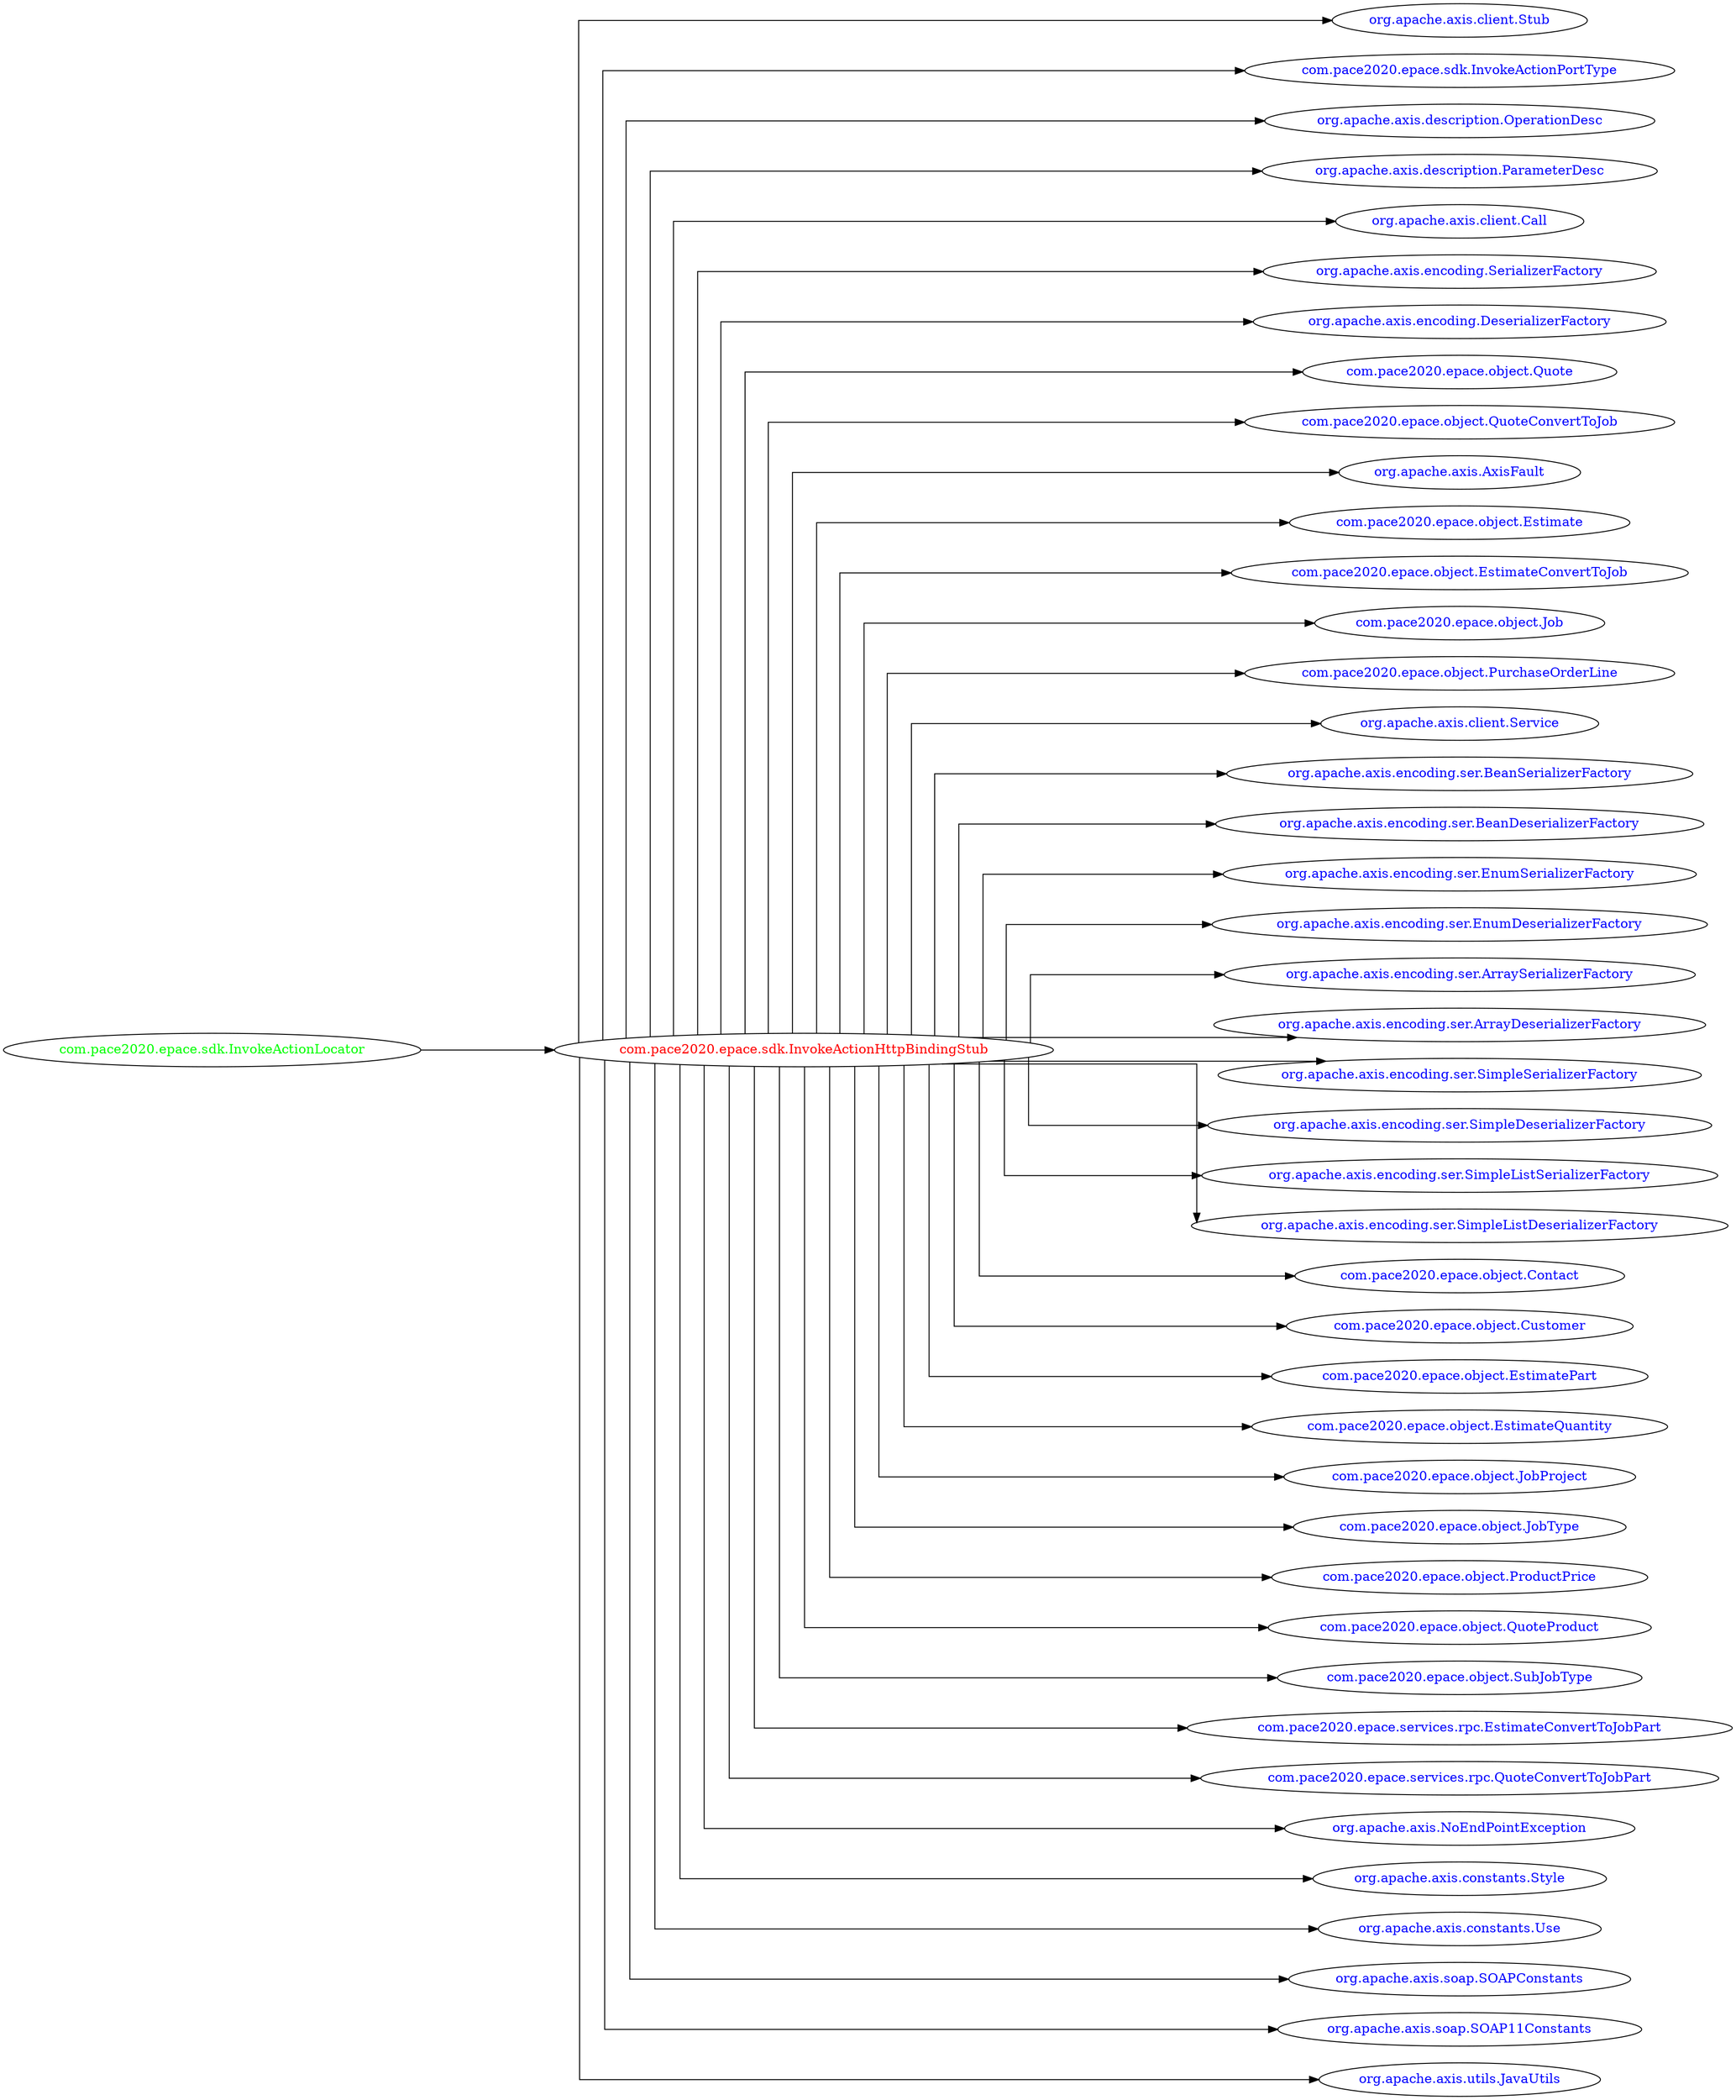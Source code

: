 digraph dependencyGraph {
 concentrate=true;
 ranksep="2.0";
 rankdir="LR"; 
 splines="ortho";
"com.pace2020.epace.sdk.InvokeActionHttpBindingStub" [fontcolor="red"];
"org.apache.axis.client.Stub" [ fontcolor="blue" ];
"com.pace2020.epace.sdk.InvokeActionHttpBindingStub"->"org.apache.axis.client.Stub";
"com.pace2020.epace.sdk.InvokeActionPortType" [ fontcolor="blue" ];
"com.pace2020.epace.sdk.InvokeActionHttpBindingStub"->"com.pace2020.epace.sdk.InvokeActionPortType";
"org.apache.axis.description.OperationDesc" [ fontcolor="blue" ];
"com.pace2020.epace.sdk.InvokeActionHttpBindingStub"->"org.apache.axis.description.OperationDesc";
"org.apache.axis.description.ParameterDesc" [ fontcolor="blue" ];
"com.pace2020.epace.sdk.InvokeActionHttpBindingStub"->"org.apache.axis.description.ParameterDesc";
"org.apache.axis.client.Call" [ fontcolor="blue" ];
"com.pace2020.epace.sdk.InvokeActionHttpBindingStub"->"org.apache.axis.client.Call";
"org.apache.axis.encoding.SerializerFactory" [ fontcolor="blue" ];
"com.pace2020.epace.sdk.InvokeActionHttpBindingStub"->"org.apache.axis.encoding.SerializerFactory";
"org.apache.axis.encoding.DeserializerFactory" [ fontcolor="blue" ];
"com.pace2020.epace.sdk.InvokeActionHttpBindingStub"->"org.apache.axis.encoding.DeserializerFactory";
"com.pace2020.epace.object.Quote" [ fontcolor="blue" ];
"com.pace2020.epace.sdk.InvokeActionHttpBindingStub"->"com.pace2020.epace.object.Quote";
"com.pace2020.epace.object.QuoteConvertToJob" [ fontcolor="blue" ];
"com.pace2020.epace.sdk.InvokeActionHttpBindingStub"->"com.pace2020.epace.object.QuoteConvertToJob";
"org.apache.axis.AxisFault" [ fontcolor="blue" ];
"com.pace2020.epace.sdk.InvokeActionHttpBindingStub"->"org.apache.axis.AxisFault";
"com.pace2020.epace.object.Estimate" [ fontcolor="blue" ];
"com.pace2020.epace.sdk.InvokeActionHttpBindingStub"->"com.pace2020.epace.object.Estimate";
"com.pace2020.epace.object.EstimateConvertToJob" [ fontcolor="blue" ];
"com.pace2020.epace.sdk.InvokeActionHttpBindingStub"->"com.pace2020.epace.object.EstimateConvertToJob";
"com.pace2020.epace.object.Job" [ fontcolor="blue" ];
"com.pace2020.epace.sdk.InvokeActionHttpBindingStub"->"com.pace2020.epace.object.Job";
"com.pace2020.epace.object.PurchaseOrderLine" [ fontcolor="blue" ];
"com.pace2020.epace.sdk.InvokeActionHttpBindingStub"->"com.pace2020.epace.object.PurchaseOrderLine";
"org.apache.axis.client.Service" [ fontcolor="blue" ];
"com.pace2020.epace.sdk.InvokeActionHttpBindingStub"->"org.apache.axis.client.Service";
"org.apache.axis.encoding.ser.BeanSerializerFactory" [ fontcolor="blue" ];
"com.pace2020.epace.sdk.InvokeActionHttpBindingStub"->"org.apache.axis.encoding.ser.BeanSerializerFactory";
"org.apache.axis.encoding.ser.BeanDeserializerFactory" [ fontcolor="blue" ];
"com.pace2020.epace.sdk.InvokeActionHttpBindingStub"->"org.apache.axis.encoding.ser.BeanDeserializerFactory";
"org.apache.axis.encoding.ser.EnumSerializerFactory" [ fontcolor="blue" ];
"com.pace2020.epace.sdk.InvokeActionHttpBindingStub"->"org.apache.axis.encoding.ser.EnumSerializerFactory";
"org.apache.axis.encoding.ser.EnumDeserializerFactory" [ fontcolor="blue" ];
"com.pace2020.epace.sdk.InvokeActionHttpBindingStub"->"org.apache.axis.encoding.ser.EnumDeserializerFactory";
"org.apache.axis.encoding.ser.ArraySerializerFactory" [ fontcolor="blue" ];
"com.pace2020.epace.sdk.InvokeActionHttpBindingStub"->"org.apache.axis.encoding.ser.ArraySerializerFactory";
"org.apache.axis.encoding.ser.ArrayDeserializerFactory" [ fontcolor="blue" ];
"com.pace2020.epace.sdk.InvokeActionHttpBindingStub"->"org.apache.axis.encoding.ser.ArrayDeserializerFactory";
"org.apache.axis.encoding.ser.SimpleSerializerFactory" [ fontcolor="blue" ];
"com.pace2020.epace.sdk.InvokeActionHttpBindingStub"->"org.apache.axis.encoding.ser.SimpleSerializerFactory";
"org.apache.axis.encoding.ser.SimpleDeserializerFactory" [ fontcolor="blue" ];
"com.pace2020.epace.sdk.InvokeActionHttpBindingStub"->"org.apache.axis.encoding.ser.SimpleDeserializerFactory";
"org.apache.axis.encoding.ser.SimpleListSerializerFactory" [ fontcolor="blue" ];
"com.pace2020.epace.sdk.InvokeActionHttpBindingStub"->"org.apache.axis.encoding.ser.SimpleListSerializerFactory";
"org.apache.axis.encoding.ser.SimpleListDeserializerFactory" [ fontcolor="blue" ];
"com.pace2020.epace.sdk.InvokeActionHttpBindingStub"->"org.apache.axis.encoding.ser.SimpleListDeserializerFactory";
"com.pace2020.epace.object.Contact" [ fontcolor="blue" ];
"com.pace2020.epace.sdk.InvokeActionHttpBindingStub"->"com.pace2020.epace.object.Contact";
"com.pace2020.epace.object.Customer" [ fontcolor="blue" ];
"com.pace2020.epace.sdk.InvokeActionHttpBindingStub"->"com.pace2020.epace.object.Customer";
"com.pace2020.epace.object.EstimatePart" [ fontcolor="blue" ];
"com.pace2020.epace.sdk.InvokeActionHttpBindingStub"->"com.pace2020.epace.object.EstimatePart";
"com.pace2020.epace.object.EstimateQuantity" [ fontcolor="blue" ];
"com.pace2020.epace.sdk.InvokeActionHttpBindingStub"->"com.pace2020.epace.object.EstimateQuantity";
"com.pace2020.epace.object.JobProject" [ fontcolor="blue" ];
"com.pace2020.epace.sdk.InvokeActionHttpBindingStub"->"com.pace2020.epace.object.JobProject";
"com.pace2020.epace.object.JobType" [ fontcolor="blue" ];
"com.pace2020.epace.sdk.InvokeActionHttpBindingStub"->"com.pace2020.epace.object.JobType";
"com.pace2020.epace.object.ProductPrice" [ fontcolor="blue" ];
"com.pace2020.epace.sdk.InvokeActionHttpBindingStub"->"com.pace2020.epace.object.ProductPrice";
"com.pace2020.epace.object.QuoteProduct" [ fontcolor="blue" ];
"com.pace2020.epace.sdk.InvokeActionHttpBindingStub"->"com.pace2020.epace.object.QuoteProduct";
"com.pace2020.epace.object.SubJobType" [ fontcolor="blue" ];
"com.pace2020.epace.sdk.InvokeActionHttpBindingStub"->"com.pace2020.epace.object.SubJobType";
"com.pace2020.epace.services.rpc.EstimateConvertToJobPart" [ fontcolor="blue" ];
"com.pace2020.epace.sdk.InvokeActionHttpBindingStub"->"com.pace2020.epace.services.rpc.EstimateConvertToJobPart";
"com.pace2020.epace.services.rpc.QuoteConvertToJobPart" [ fontcolor="blue" ];
"com.pace2020.epace.sdk.InvokeActionHttpBindingStub"->"com.pace2020.epace.services.rpc.QuoteConvertToJobPart";
"org.apache.axis.NoEndPointException" [ fontcolor="blue" ];
"com.pace2020.epace.sdk.InvokeActionHttpBindingStub"->"org.apache.axis.NoEndPointException";
"org.apache.axis.constants.Style" [ fontcolor="blue" ];
"com.pace2020.epace.sdk.InvokeActionHttpBindingStub"->"org.apache.axis.constants.Style";
"org.apache.axis.constants.Use" [ fontcolor="blue" ];
"com.pace2020.epace.sdk.InvokeActionHttpBindingStub"->"org.apache.axis.constants.Use";
"org.apache.axis.soap.SOAPConstants" [ fontcolor="blue" ];
"com.pace2020.epace.sdk.InvokeActionHttpBindingStub"->"org.apache.axis.soap.SOAPConstants";
"org.apache.axis.soap.SOAP11Constants" [ fontcolor="blue" ];
"com.pace2020.epace.sdk.InvokeActionHttpBindingStub"->"org.apache.axis.soap.SOAP11Constants";
"org.apache.axis.utils.JavaUtils" [ fontcolor="blue" ];
"com.pace2020.epace.sdk.InvokeActionHttpBindingStub"->"org.apache.axis.utils.JavaUtils";
"com.pace2020.epace.sdk.InvokeActionLocator" [ fontcolor="green" ];
"com.pace2020.epace.sdk.InvokeActionLocator"->"com.pace2020.epace.sdk.InvokeActionHttpBindingStub";
}